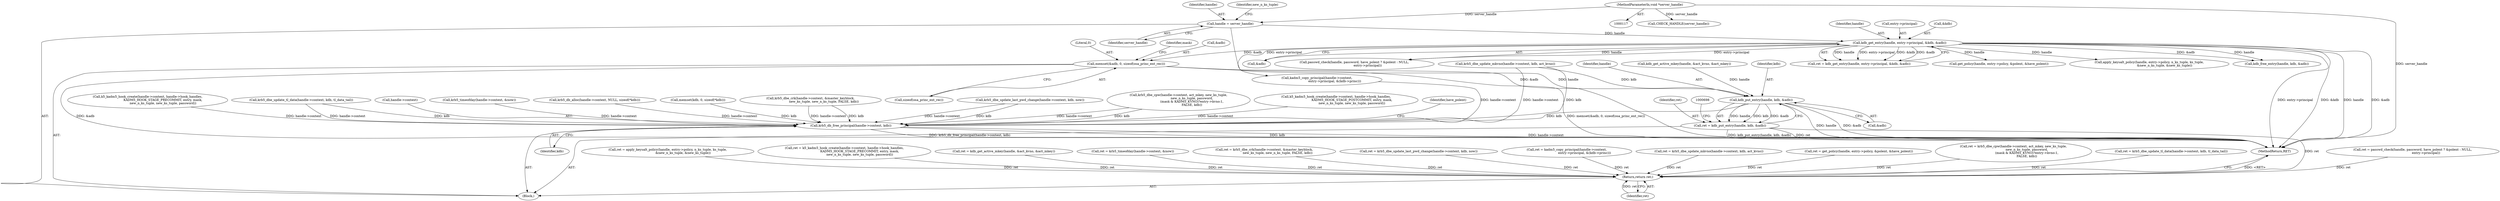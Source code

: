 digraph "0_krb5_b863de7fbf080b15e347a736fdda0a82d42f4f6b@API" {
"1000296" [label="(Call,memset(&adb, 0, sizeof(osa_princ_ent_rec)))"];
"1000249" [label="(Call,kdb_get_entry(handle, entry->principal, &kdb, &adb))"];
"1000136" [label="(Call,handle = server_handle)"];
"1000118" [label="(MethodParameterIn,void *server_handle)"];
"1000692" [label="(Call,kdb_put_entry(handle, kdb, &adb))"];
"1000690" [label="(Call,ret = kdb_put_entry(handle, kdb, &adb))"];
"1000730" [label="(Return,return ret;)"];
"1000715" [label="(Call,krb5_db_free_principal(handle->context, kdb))"];
"1000149" [label="(Call,CHECK_HANDLE(server_handle))"];
"1000694" [label="(Identifier,kdb)"];
"1000299" [label="(Literal,0)"];
"1000251" [label="(Call,entry->principal)"];
"1000309" [label="(Call,get_policy(handle, entry->policy, &polent, &have_polent))"];
"1000500" [label="(Call,kadm5_copy_principal(handle->context,\n                                    entry->principal, &(kdb->princ)))"];
"1000124" [label="(Block,)"];
"1000137" [label="(Identifier,handle)"];
"1000643" [label="(Call,k5_kadm5_hook_create(handle->context, handle->hook_handles,\n                               KADM5_HOOK_STAGE_PRECOMMIT, entry, mask,\n                               new_n_ks_tuple, new_ks_tuple, password))"];
"1000542" [label="(Call,krb5_dbe_update_tl_data(handle->context, kdb, tl_data_tail))"];
"1000249" [label="(Call,kdb_get_entry(handle, entry->principal, &kdb, &adb))"];
"1000716" [label="(Call,handle->context)"];
"1000730" [label="(Return,return ret;)"];
"1000324" [label="(Call,ret = passwd_check(handle, password, have_polent ? &polent : NULL,\n                           entry->principal))"];
"1000343" [label="(Call,krb5_timeofday(handle->context, &now))"];
"1000304" [label="(Identifier,mask)"];
"1000551" [label="(Call,ret = apply_keysalt_policy(handle, entry->policy, n_ks_tuple, ks_tuple,\n                               &new_n_ks_tuple, &new_ks_tuple))"];
"1000276" [label="(Call,krb5_db_alloc(handle->context, NULL, sizeof(*kdb)))"];
"1000715" [label="(Call,krb5_db_free_principal(handle->context, kdb))"];
"1000641" [label="(Call,ret = k5_kadm5_hook_create(handle->context, handle->hook_handles,\n                               KADM5_HOOK_STAGE_PRECOMMIT, entry, mask,\n                               new_n_ks_tuple, new_ks_tuple, password))"];
"1000553" [label="(Call,apply_keysalt_policy(handle, entry->policy, n_ks_tuple, ks_tuple,\n                               &new_n_ks_tuple, &new_ks_tuple))"];
"1000719" [label="(Identifier,kdb)"];
"1000290" [label="(Call,memset(kdb, 0, sizeof(*kdb)))"];
"1000731" [label="(Identifier,ret)"];
"1000254" [label="(Call,&kdb)"];
"1000264" [label="(Call,kdb_free_entry(handle, kdb, &adb))"];
"1000692" [label="(Call,kdb_put_entry(handle, kdb, &adb))"];
"1000567" [label="(Call,ret = kdb_get_active_mkey(handle, &act_kvno, &act_mkey))"];
"1000118" [label="(MethodParameterIn,void *server_handle)"];
"1000341" [label="(Call,ret = krb5_timeofday(handle->context, &now))"];
"1000256" [label="(Call,&adb)"];
"1000326" [label="(Call,passwd_check(handle, password, have_polent ? &polent : NULL,\n                           entry->principal))"];
"1000615" [label="(Call,ret = krb5_dbe_crk(handle->context, &master_keyblock,\n                           new_ks_tuple, new_n_ks_tuple, FALSE, kdb))"];
"1000721" [label="(Identifier,have_polent)"];
"1000143" [label="(Identifier,new_n_ks_tuple)"];
"1000136" [label="(Call,handle = server_handle)"];
"1000513" [label="(Call,ret = krb5_dbe_update_last_pwd_change(handle->context, kdb, now))"];
"1000296" [label="(Call,memset(&adb, 0, sizeof(osa_princ_ent_rec)))"];
"1000498" [label="(Call,ret = kadm5_copy_principal(handle->context,\n                                    entry->principal, &(kdb->princ)))"];
"1000632" [label="(Call,krb5_dbe_update_mkvno(handle->context, kdb, act_kvno))"];
"1000693" [label="(Identifier,handle)"];
"1000250" [label="(Identifier,handle)"];
"1000617" [label="(Call,krb5_dbe_crk(handle->context, &master_keyblock,\n                           new_ks_tuple, new_n_ks_tuple, FALSE, kdb))"];
"1000247" [label="(Call,ret = kdb_get_entry(handle, entry->principal, &kdb, &adb))"];
"1000297" [label="(Call,&adb)"];
"1000630" [label="(Call,ret = krb5_dbe_update_mkvno(handle->context, kdb, act_kvno))"];
"1000515" [label="(Call,krb5_dbe_update_last_pwd_change(handle->context, kdb, now))"];
"1000732" [label="(MethodReturn,RET)"];
"1000690" [label="(Call,ret = kdb_put_entry(handle, kdb, &adb))"];
"1000691" [label="(Identifier,ret)"];
"1000307" [label="(Call,ret = get_policy(handle, entry->policy, &polent, &have_polent))"];
"1000593" [label="(Call,ret = krb5_dbe_cpw(handle->context, act_mkey, new_ks_tuple,\n                           new_n_ks_tuple, password,\n                           (mask & KADM5_KVNO)?entry->kvno:1,\n                           FALSE, kdb))"];
"1000595" [label="(Call,krb5_dbe_cpw(handle->context, act_mkey, new_ks_tuple,\n                           new_n_ks_tuple, password,\n                           (mask & KADM5_KVNO)?entry->kvno:1,\n                           FALSE, kdb))"];
"1000540" [label="(Call,ret = krb5_dbe_update_tl_data(handle->context, kdb, tl_data_tail))"];
"1000569" [label="(Call,kdb_get_active_mkey(handle, &act_kvno, &act_mkey))"];
"1000138" [label="(Identifier,server_handle)"];
"1000699" [label="(Call,k5_kadm5_hook_create(handle->context, handle->hook_handles,\n                                KADM5_HOOK_STAGE_POSTCOMMIT, entry, mask,\n                                new_n_ks_tuple, new_ks_tuple, password))"];
"1000695" [label="(Call,&adb)"];
"1000300" [label="(Call,sizeof(osa_princ_ent_rec))"];
"1000296" -> "1000124"  [label="AST: "];
"1000296" -> "1000300"  [label="CFG: "];
"1000297" -> "1000296"  [label="AST: "];
"1000299" -> "1000296"  [label="AST: "];
"1000300" -> "1000296"  [label="AST: "];
"1000304" -> "1000296"  [label="CFG: "];
"1000296" -> "1000732"  [label="DDG: memset(&adb, 0, sizeof(osa_princ_ent_rec))"];
"1000296" -> "1000732"  [label="DDG: &adb"];
"1000249" -> "1000296"  [label="DDG: &adb"];
"1000296" -> "1000692"  [label="DDG: &adb"];
"1000249" -> "1000247"  [label="AST: "];
"1000249" -> "1000256"  [label="CFG: "];
"1000250" -> "1000249"  [label="AST: "];
"1000251" -> "1000249"  [label="AST: "];
"1000254" -> "1000249"  [label="AST: "];
"1000256" -> "1000249"  [label="AST: "];
"1000247" -> "1000249"  [label="CFG: "];
"1000249" -> "1000732"  [label="DDG: entry->principal"];
"1000249" -> "1000732"  [label="DDG: &kdb"];
"1000249" -> "1000732"  [label="DDG: handle"];
"1000249" -> "1000732"  [label="DDG: &adb"];
"1000249" -> "1000247"  [label="DDG: handle"];
"1000249" -> "1000247"  [label="DDG: entry->principal"];
"1000249" -> "1000247"  [label="DDG: &kdb"];
"1000249" -> "1000247"  [label="DDG: &adb"];
"1000136" -> "1000249"  [label="DDG: handle"];
"1000249" -> "1000264"  [label="DDG: handle"];
"1000249" -> "1000264"  [label="DDG: &adb"];
"1000249" -> "1000309"  [label="DDG: handle"];
"1000249" -> "1000326"  [label="DDG: handle"];
"1000249" -> "1000326"  [label="DDG: entry->principal"];
"1000249" -> "1000500"  [label="DDG: entry->principal"];
"1000249" -> "1000553"  [label="DDG: handle"];
"1000136" -> "1000124"  [label="AST: "];
"1000136" -> "1000138"  [label="CFG: "];
"1000137" -> "1000136"  [label="AST: "];
"1000138" -> "1000136"  [label="AST: "];
"1000143" -> "1000136"  [label="CFG: "];
"1000136" -> "1000732"  [label="DDG: handle"];
"1000118" -> "1000136"  [label="DDG: server_handle"];
"1000118" -> "1000117"  [label="AST: "];
"1000118" -> "1000732"  [label="DDG: server_handle"];
"1000118" -> "1000149"  [label="DDG: server_handle"];
"1000692" -> "1000690"  [label="AST: "];
"1000692" -> "1000695"  [label="CFG: "];
"1000693" -> "1000692"  [label="AST: "];
"1000694" -> "1000692"  [label="AST: "];
"1000695" -> "1000692"  [label="AST: "];
"1000690" -> "1000692"  [label="CFG: "];
"1000692" -> "1000732"  [label="DDG: handle"];
"1000692" -> "1000732"  [label="DDG: &adb"];
"1000692" -> "1000690"  [label="DDG: handle"];
"1000692" -> "1000690"  [label="DDG: kdb"];
"1000692" -> "1000690"  [label="DDG: &adb"];
"1000569" -> "1000692"  [label="DDG: handle"];
"1000632" -> "1000692"  [label="DDG: kdb"];
"1000692" -> "1000715"  [label="DDG: kdb"];
"1000690" -> "1000124"  [label="AST: "];
"1000691" -> "1000690"  [label="AST: "];
"1000698" -> "1000690"  [label="CFG: "];
"1000690" -> "1000732"  [label="DDG: kdb_put_entry(handle, kdb, &adb)"];
"1000690" -> "1000732"  [label="DDG: ret"];
"1000690" -> "1000730"  [label="DDG: ret"];
"1000730" -> "1000124"  [label="AST: "];
"1000730" -> "1000731"  [label="CFG: "];
"1000731" -> "1000730"  [label="AST: "];
"1000732" -> "1000730"  [label="CFG: "];
"1000730" -> "1000732"  [label="DDG: <RET>"];
"1000731" -> "1000730"  [label="DDG: ret"];
"1000567" -> "1000730"  [label="DDG: ret"];
"1000513" -> "1000730"  [label="DDG: ret"];
"1000498" -> "1000730"  [label="DDG: ret"];
"1000341" -> "1000730"  [label="DDG: ret"];
"1000593" -> "1000730"  [label="DDG: ret"];
"1000324" -> "1000730"  [label="DDG: ret"];
"1000540" -> "1000730"  [label="DDG: ret"];
"1000630" -> "1000730"  [label="DDG: ret"];
"1000615" -> "1000730"  [label="DDG: ret"];
"1000307" -> "1000730"  [label="DDG: ret"];
"1000551" -> "1000730"  [label="DDG: ret"];
"1000641" -> "1000730"  [label="DDG: ret"];
"1000715" -> "1000124"  [label="AST: "];
"1000715" -> "1000719"  [label="CFG: "];
"1000716" -> "1000715"  [label="AST: "];
"1000719" -> "1000715"  [label="AST: "];
"1000721" -> "1000715"  [label="CFG: "];
"1000715" -> "1000732"  [label="DDG: handle->context"];
"1000715" -> "1000732"  [label="DDG: krb5_db_free_principal(handle->context, kdb)"];
"1000715" -> "1000732"  [label="DDG: kdb"];
"1000699" -> "1000715"  [label="DDG: handle->context"];
"1000343" -> "1000715"  [label="DDG: handle->context"];
"1000617" -> "1000715"  [label="DDG: handle->context"];
"1000617" -> "1000715"  [label="DDG: kdb"];
"1000643" -> "1000715"  [label="DDG: handle->context"];
"1000632" -> "1000715"  [label="DDG: handle->context"];
"1000632" -> "1000715"  [label="DDG: kdb"];
"1000595" -> "1000715"  [label="DDG: handle->context"];
"1000595" -> "1000715"  [label="DDG: kdb"];
"1000515" -> "1000715"  [label="DDG: handle->context"];
"1000515" -> "1000715"  [label="DDG: kdb"];
"1000276" -> "1000715"  [label="DDG: handle->context"];
"1000500" -> "1000715"  [label="DDG: handle->context"];
"1000542" -> "1000715"  [label="DDG: handle->context"];
"1000542" -> "1000715"  [label="DDG: kdb"];
"1000290" -> "1000715"  [label="DDG: kdb"];
}
